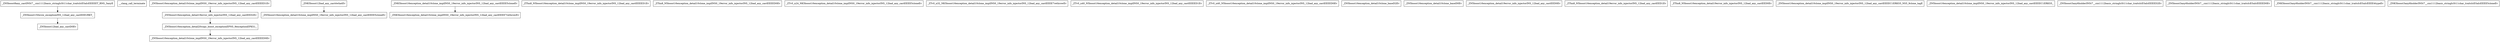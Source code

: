 digraph CallGraph {
    // Nodes (Functions)
    node [shape=box];
    
    // Define nodes for each function
    _ZN5boost8any_castINSt7__cxx1112basic_stringIcSt11char_traitsIcESaIcEEEEET_RNS_3anyE;
    __clang_call_terminate;
    _ZN5boost15throw_exceptionINS_12bad_any_castEEEvRKT_;
    _ZN5boost16exception_detail10clone_implINS0_19error_info_injectorINS_12bad_any_castEEEED1Ev;
    _ZN5boost16exception_detail19error_info_injectorINS_12bad_any_castEED2Ev;
    _ZN5boost16exception_detail20copy_boost_exceptionEPNS_9exceptionEPKS1_;
    _ZN5boost16exception_detail10clone_implINS0_19error_info_injectorINS_12bad_any_castEEEED0Ev;
    _ZNK5boost12bad_any_cast4whatEv;
    _ZNK5boost16exception_detail10clone_implINS0_19error_info_injectorINS_12bad_any_castEEEE5cloneEv;
    _ZNK5boost16exception_detail10clone_implINS0_19error_info_injectorINS_12bad_any_castEEEE7rethrowEv;
    _ZThn8_N5boost16exception_detail10clone_implINS0_19error_info_injectorINS_12bad_any_castEEEED1Ev;
    _ZThn8_N5boost16exception_detail10clone_implINS0_19error_info_injectorINS_12bad_any_castEEEED0Ev;
    _ZTv0_n24_NK5boost16exception_detail10clone_implINS0_19error_info_injectorINS_12bad_any_castEEEE5cloneEv;
    _ZTv0_n32_NK5boost16exception_detail10clone_implINS0_19error_info_injectorINS_12bad_any_castEEEE7rethrowEv;
    _ZTv0_n40_N5boost16exception_detail10clone_implINS0_19error_info_injectorINS_12bad_any_castEEEED1Ev;
    _ZTv0_n40_N5boost16exception_detail10clone_implINS0_19error_info_injectorINS_12bad_any_castEEEED0Ev;
    _ZN5boost16exception_detail10clone_baseD2Ev;
    _ZN5boost16exception_detail10clone_baseD0Ev;
    _ZN5boost16exception_detail19error_info_injectorINS_12bad_any_castEED0Ev;
    _ZThn8_N5boost16exception_detail19error_info_injectorINS_12bad_any_castEED1Ev;
    _ZThn8_N5boost16exception_detail19error_info_injectorINS_12bad_any_castEED0Ev;
    _ZN5boost12bad_any_castD0Ev;
    _ZN5boost16exception_detail10clone_implINS0_19error_info_injectorINS_12bad_any_castEEEEC1ERKS5_NS5_9clone_tagE;
    _ZN5boost16exception_detail10clone_implINS0_19error_info_injectorINS_12bad_any_castEEEEC1ERKS5_;
    _ZN5boost3any6holderINSt7__cxx1112basic_stringIcSt11char_traitsIcESaIcEEEED2Ev;
    _ZN5boost3any6holderINSt7__cxx1112basic_stringIcSt11char_traitsIcESaIcEEEED0Ev;
    _ZNK5boost3any6holderINSt7__cxx1112basic_stringIcSt11char_traitsIcESaIcEEEE4typeEv;
    _ZNK5boost3any6holderINSt7__cxx1112basic_stringIcSt11char_traitsIcESaIcEEEE5cloneEv;

    // Edges (Function Calls)
    _ZN5boost8any_castINSt7__cxx1112basic_stringIcSt11char_traitsIcESaIcEEEEET_RNS_3anyE -> _ZN5boost15throw_exceptionINS_12bad_any_castEEEvRKT_;
    _ZN5boost15throw_exceptionINS_12bad_any_castEEEvRKT_ -> _ZN5boost12bad_any_castD0Ev;
    _ZN5boost16exception_detail10clone_implINS0_19error_info_injectorINS_12bad_any_castEEEED1Ev -> _ZN5boost16exception_detail19error_info_injectorINS_12bad_any_castEED2Ev;
    _ZN5boost16exception_detail19error_info_injectorINS_12bad_any_castEED2Ev -> _ZN5boost16exception_detail20copy_boost_exceptionEPNS_9exceptionEPKS1_;
    _ZN5boost16exception_detail20copy_boost_exceptionEPNS_9exceptionEPKS1_ -> _ZN5boost16exception_detail10clone_implINS0_19error_info_injectorINS_12bad_any_castEEEED0Ev;
    _ZNK5boost12bad_any_cast4whatEv -> _ZN5boost16exception_detail10clone_implINS0_19error_info_injectorINS_12bad_any_castEEEE5cloneEv;
    _ZNK5boost16exception_detail10clone_implINS0_19error_info_injectorINS_12bad_any_castEEEE5cloneEv -> _ZNK5boost16exception_detail10clone_implINS0_19error_info_injectorINS_12bad_any_castEEEE7rethrowEv;

    // Additional edges can be added based on more detailed analysis of the IR code.
}
